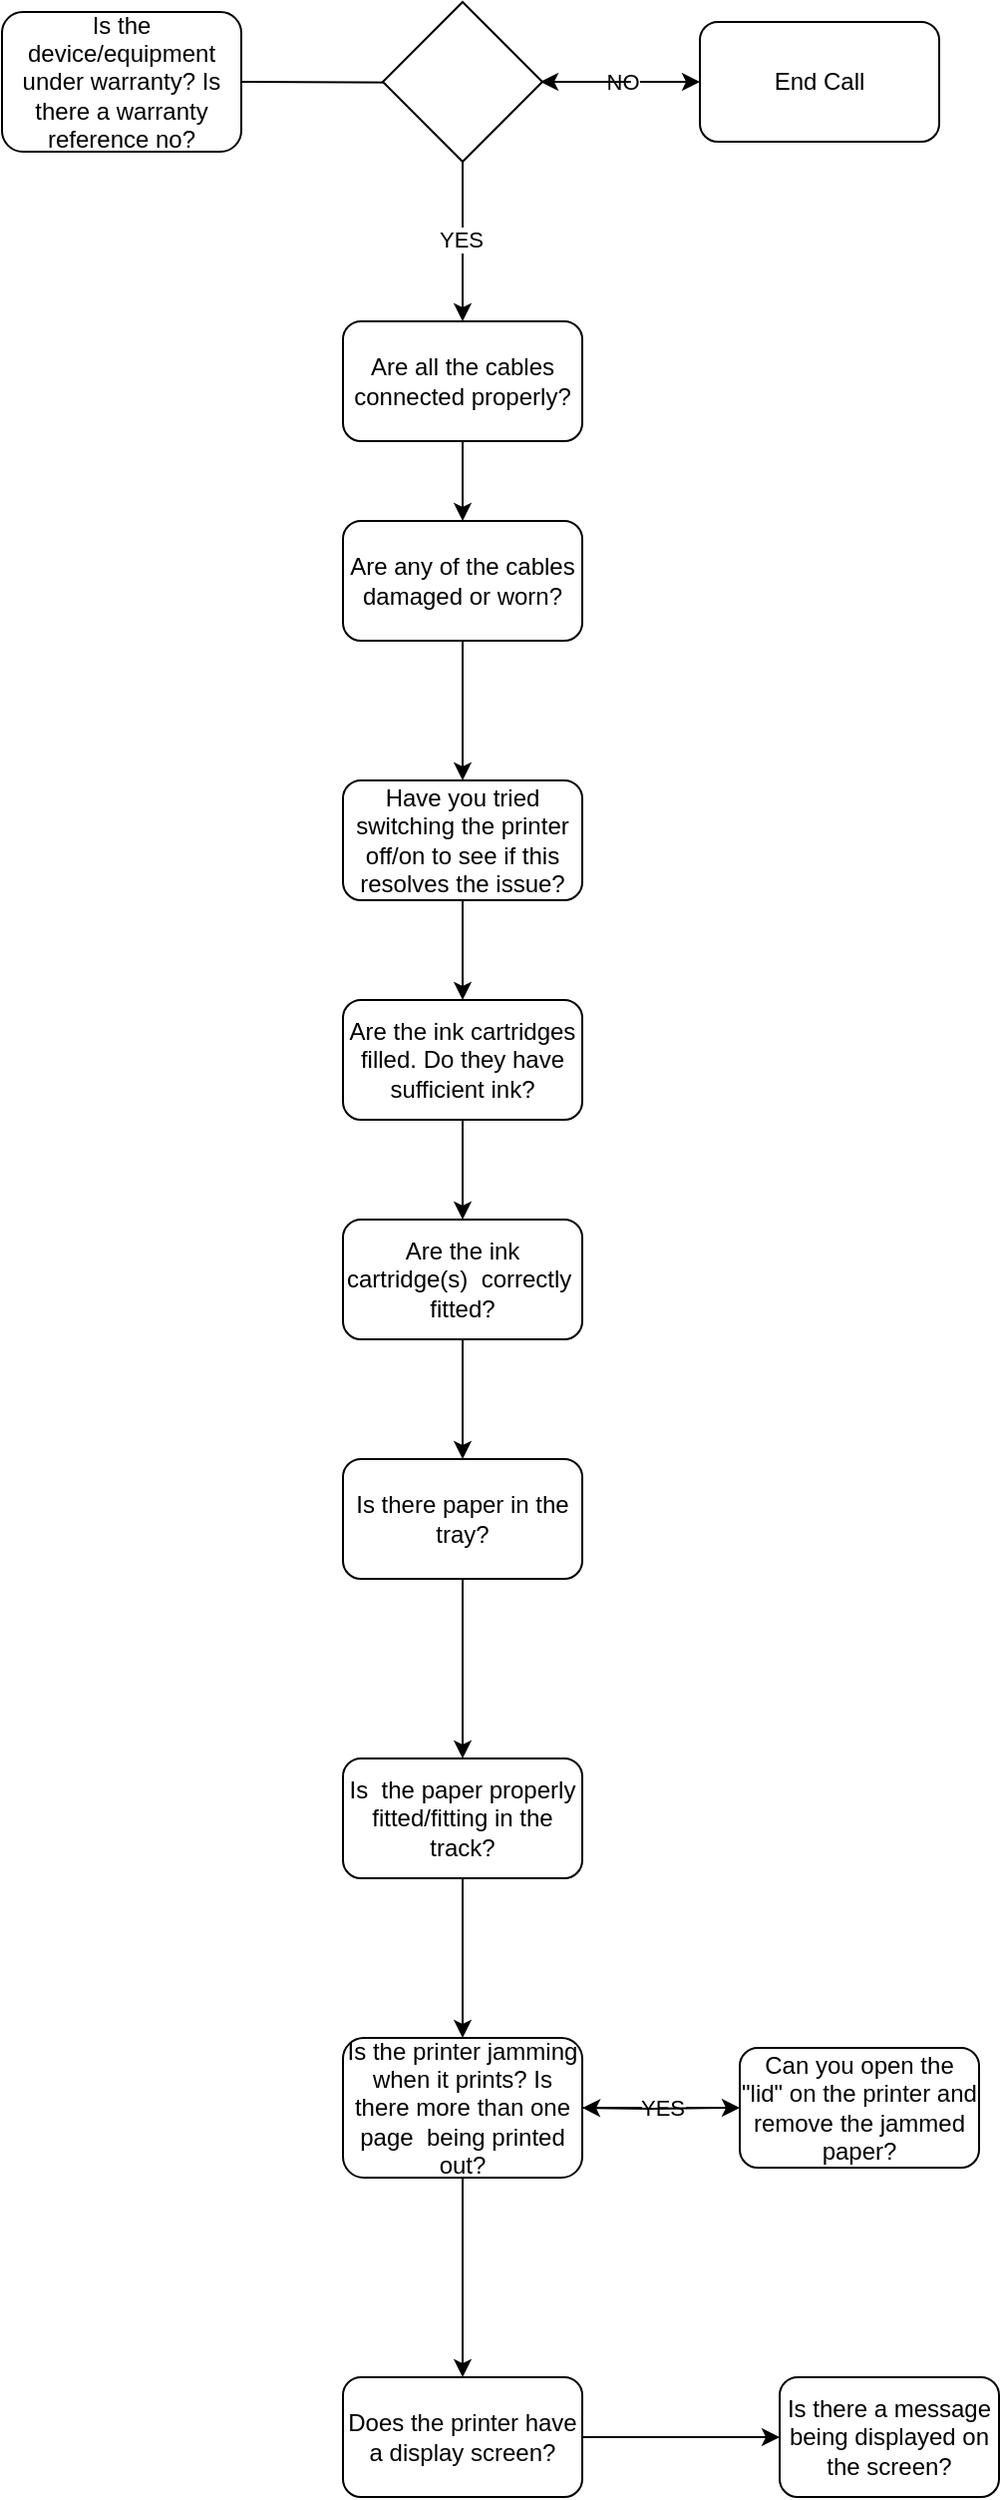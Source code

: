 <mxfile version="14.4.6" type="github">
  <diagram id="DM9bzLAxxgltcUpwpXC7" name="Page-1">
    <mxGraphModel dx="782" dy="469" grid="1" gridSize="10" guides="1" tooltips="1" connect="1" arrows="1" fold="1" page="1" pageScale="1" pageWidth="850" pageHeight="1100" math="0" shadow="0">
      <root>
        <mxCell id="0" />
        <mxCell id="1" parent="0" />
        <mxCell id="4yBhDFMyqruRVCVulNQJ-2" value="Are all the cables connected properly?" style="rounded=1;whiteSpace=wrap;html=1;" parent="1" vertex="1">
          <mxGeometry x="211" y="160" width="120" height="60" as="geometry" />
        </mxCell>
        <mxCell id="4yBhDFMyqruRVCVulNQJ-4" value="Are the ink cartridge(s)&amp;nbsp; correctly&amp;nbsp; fitted?" style="rounded=1;whiteSpace=wrap;html=1;" parent="1" vertex="1">
          <mxGeometry x="211" y="610" width="120" height="60" as="geometry" />
        </mxCell>
        <mxCell id="4yBhDFMyqruRVCVulNQJ-8" value="Is there paper in the tray?" style="rounded=1;whiteSpace=wrap;html=1;" parent="1" vertex="1">
          <mxGeometry x="211" y="730" width="120" height="60" as="geometry" />
        </mxCell>
        <mxCell id="4yBhDFMyqruRVCVulNQJ-11" value="" style="endArrow=classic;html=1;exitX=0.5;exitY=1;exitDx=0;exitDy=0;entryX=0.5;entryY=0;entryDx=0;entryDy=0;" parent="1" source="4yBhDFMyqruRVCVulNQJ-8" target="4yBhDFMyqruRVCVulNQJ-9" edge="1">
          <mxGeometry width="50" height="50" relative="1" as="geometry">
            <mxPoint x="380" y="360" as="sourcePoint" />
            <mxPoint x="430" y="310" as="targetPoint" />
          </mxGeometry>
        </mxCell>
        <mxCell id="4yBhDFMyqruRVCVulNQJ-13" value="" style="endArrow=classic;html=1;exitX=0.5;exitY=1;exitDx=0;exitDy=0;entryX=0.5;entryY=0;entryDx=0;entryDy=0;" parent="1" source="4yBhDFMyqruRVCVulNQJ-9" target="4yBhDFMyqruRVCVulNQJ-12" edge="1">
          <mxGeometry width="50" height="50" relative="1" as="geometry">
            <mxPoint x="380" y="520" as="sourcePoint" />
            <mxPoint x="430" y="470" as="targetPoint" />
          </mxGeometry>
        </mxCell>
        <mxCell id="4yBhDFMyqruRVCVulNQJ-15" value="YES" style="endArrow=classic;html=1;exitX=1;exitY=0.5;exitDx=0;exitDy=0;" parent="1" source="4yBhDFMyqruRVCVulNQJ-12" edge="1">
          <mxGeometry width="50" height="50" relative="1" as="geometry">
            <mxPoint x="331" y="520" as="sourcePoint" />
            <mxPoint x="410" y="1055" as="targetPoint" />
          </mxGeometry>
        </mxCell>
        <mxCell id="glfFEV-y2ePTvhI2m1Fg-1" value="" style="edgeStyle=orthogonalEdgeStyle;rounded=0;orthogonalLoop=1;jettySize=auto;html=1;" edge="1" parent="1" target="4yBhDFMyqruRVCVulNQJ-12">
          <mxGeometry relative="1" as="geometry">
            <mxPoint x="400" y="1055" as="sourcePoint" />
          </mxGeometry>
        </mxCell>
        <mxCell id="4yBhDFMyqruRVCVulNQJ-18" value="Can you open the &quot;lid&quot; on the printer and remove the jammed paper?" style="rounded=1;whiteSpace=wrap;html=1;" parent="1" vertex="1">
          <mxGeometry x="410" y="1025" width="120" height="60" as="geometry" />
        </mxCell>
        <mxCell id="4yBhDFMyqruRVCVulNQJ-21" value="Does the printer have a display screen?" style="rounded=1;whiteSpace=wrap;html=1;" parent="1" vertex="1">
          <mxGeometry x="211" y="1190" width="120" height="60" as="geometry" />
        </mxCell>
        <mxCell id="4yBhDFMyqruRVCVulNQJ-27" value="Is there a message being displayed on the screen?" style="rounded=1;whiteSpace=wrap;html=1;" parent="1" vertex="1">
          <mxGeometry x="430" y="1190" width="110" height="60" as="geometry" />
        </mxCell>
        <mxCell id="4yBhDFMyqruRVCVulNQJ-37" value="" style="endArrow=classic;html=1;exitX=1;exitY=0.5;exitDx=0;exitDy=0;" parent="1" source="4yBhDFMyqruRVCVulNQJ-21" edge="1">
          <mxGeometry width="50" height="50" relative="1" as="geometry">
            <mxPoint x="380" y="650" as="sourcePoint" />
            <mxPoint x="430" y="1220" as="targetPoint" />
          </mxGeometry>
        </mxCell>
        <mxCell id="4yBhDFMyqruRVCVulNQJ-42" value="" style="edgeStyle=orthogonalEdgeStyle;rounded=0;orthogonalLoop=1;jettySize=auto;html=1;" parent="1" target="4yBhDFMyqruRVCVulNQJ-2" edge="1">
          <mxGeometry relative="1" as="geometry">
            <mxPoint x="160" y="40" as="sourcePoint" />
          </mxGeometry>
        </mxCell>
        <mxCell id="4yBhDFMyqruRVCVulNQJ-54" value="YES" style="edgeLabel;html=1;align=center;verticalAlign=middle;resizable=0;points=[];" parent="4yBhDFMyqruRVCVulNQJ-42" vertex="1" connectable="0">
          <mxGeometry x="0.641" y="-1" relative="1" as="geometry">
            <mxPoint as="offset" />
          </mxGeometry>
        </mxCell>
        <mxCell id="4yBhDFMyqruRVCVulNQJ-41" value="Is the device/equipment under warranty? Is there a warranty reference no?" style="rounded=1;whiteSpace=wrap;html=1;" parent="1" vertex="1">
          <mxGeometry x="40" y="5" width="120" height="70" as="geometry" />
        </mxCell>
        <mxCell id="4yBhDFMyqruRVCVulNQJ-45" value="" style="rhombus;whiteSpace=wrap;html=1;" parent="1" vertex="1">
          <mxGeometry x="231" width="80" height="80" as="geometry" />
        </mxCell>
        <mxCell id="4yBhDFMyqruRVCVulNQJ-46" value="End Call" style="rounded=1;whiteSpace=wrap;html=1;" parent="1" vertex="1">
          <mxGeometry x="390" y="10" width="120" height="60" as="geometry" />
        </mxCell>
        <mxCell id="4yBhDFMyqruRVCVulNQJ-47" value="NO" style="endArrow=classic;html=1;exitX=1;exitY=0.5;exitDx=0;exitDy=0;" parent="1" source="4yBhDFMyqruRVCVulNQJ-45" edge="1">
          <mxGeometry width="50" height="50" relative="1" as="geometry">
            <mxPoint x="480" y="250" as="sourcePoint" />
            <mxPoint x="390" y="40" as="targetPoint" />
          </mxGeometry>
        </mxCell>
        <mxCell id="4yBhDFMyqruRVCVulNQJ-48" value="" style="endArrow=classic;html=1;" parent="1" edge="1">
          <mxGeometry width="50" height="50" relative="1" as="geometry">
            <mxPoint x="331" y="40" as="sourcePoint" />
            <mxPoint x="310" y="40" as="targetPoint" />
            <Array as="points">
              <mxPoint x="360" y="40" />
            </Array>
          </mxGeometry>
        </mxCell>
        <mxCell id="WzJTZNadlbP6d_cG09nK-1" value="" style="endArrow=classic;html=1;entryX=0.5;entryY=0;entryDx=0;entryDy=0;" parent="1" source="4yBhDFMyqruRVCVulNQJ-24" target="4yBhDFMyqruRVCVulNQJ-4" edge="1">
          <mxGeometry width="50" height="50" relative="1" as="geometry">
            <mxPoint x="271" y="220" as="sourcePoint" />
            <mxPoint x="310" y="200" as="targetPoint" />
          </mxGeometry>
        </mxCell>
        <mxCell id="WzJTZNadlbP6d_cG09nK-2" value="" style="endArrow=classic;html=1;entryX=0.5;entryY=0;entryDx=0;entryDy=0;exitX=0.5;exitY=1;exitDx=0;exitDy=0;" parent="1" source="4yBhDFMyqruRVCVulNQJ-4" target="4yBhDFMyqruRVCVulNQJ-8" edge="1">
          <mxGeometry width="50" height="50" relative="1" as="geometry">
            <mxPoint x="271" y="340" as="sourcePoint" />
            <mxPoint x="310" y="200" as="targetPoint" />
          </mxGeometry>
        </mxCell>
        <mxCell id="4yBhDFMyqruRVCVulNQJ-12" value="Is the printer jamming when it prints? Is there more than one page&amp;nbsp; being printed out?" style="rounded=1;whiteSpace=wrap;html=1;" parent="1" vertex="1">
          <mxGeometry x="211" y="1020" width="120" height="70" as="geometry" />
        </mxCell>
        <mxCell id="4yBhDFMyqruRVCVulNQJ-24" value="Are the ink cartridges filled. Do they have sufficient ink?" style="rounded=1;whiteSpace=wrap;html=1;" parent="1" vertex="1">
          <mxGeometry x="211" y="500" width="120" height="60" as="geometry" />
        </mxCell>
        <mxCell id="WzJTZNadlbP6d_cG09nK-4" value="" style="endArrow=classic;html=1;entryX=0.5;entryY=0;entryDx=0;entryDy=0;" parent="1" source="WzJTZNadlbP6d_cG09nK-9" target="4yBhDFMyqruRVCVulNQJ-24" edge="1">
          <mxGeometry width="50" height="50" relative="1" as="geometry">
            <mxPoint x="271" y="220" as="sourcePoint" />
            <mxPoint x="271" y="330" as="targetPoint" />
          </mxGeometry>
        </mxCell>
        <mxCell id="4yBhDFMyqruRVCVulNQJ-9" value="Is&amp;nbsp; the paper properly fitted/fitting in the track?" style="rounded=1;whiteSpace=wrap;html=1;" parent="1" vertex="1">
          <mxGeometry x="211" y="880" width="120" height="60" as="geometry" />
        </mxCell>
        <mxCell id="WzJTZNadlbP6d_cG09nK-7" value="" style="endArrow=classic;html=1;exitX=0.5;exitY=1;exitDx=0;exitDy=0;entryX=0.5;entryY=0;entryDx=0;entryDy=0;" parent="1" source="4yBhDFMyqruRVCVulNQJ-12" target="4yBhDFMyqruRVCVulNQJ-21" edge="1">
          <mxGeometry width="50" height="50" relative="1" as="geometry">
            <mxPoint x="260" y="1080" as="sourcePoint" />
            <mxPoint x="310" y="1030" as="targetPoint" />
          </mxGeometry>
        </mxCell>
        <mxCell id="WzJTZNadlbP6d_cG09nK-8" value="Are any of the cables damaged or worn?" style="rounded=1;whiteSpace=wrap;html=1;" parent="1" vertex="1">
          <mxGeometry x="211" y="260" width="120" height="60" as="geometry" />
        </mxCell>
        <mxCell id="bw0RK2IIB_m12Rpo3L3k-1" value="" style="endArrow=classic;html=1;entryX=0.5;entryY=0;entryDx=0;entryDy=0;" parent="1" target="WzJTZNadlbP6d_cG09nK-8" edge="1">
          <mxGeometry width="50" height="50" relative="1" as="geometry">
            <mxPoint x="271" y="220" as="sourcePoint" />
            <mxPoint x="271" y="410" as="targetPoint" />
          </mxGeometry>
        </mxCell>
        <mxCell id="WzJTZNadlbP6d_cG09nK-9" value="Have you tried switching the printer off/on to see if this resolves the issue?" style="rounded=1;whiteSpace=wrap;html=1;" parent="1" vertex="1">
          <mxGeometry x="211" y="390" width="120" height="60" as="geometry" />
        </mxCell>
        <mxCell id="bw0RK2IIB_m12Rpo3L3k-2" value="" style="endArrow=classic;html=1;entryX=0.5;entryY=0;entryDx=0;entryDy=0;" parent="1" source="WzJTZNadlbP6d_cG09nK-8" target="WzJTZNadlbP6d_cG09nK-9" edge="1">
          <mxGeometry width="50" height="50" relative="1" as="geometry">
            <mxPoint x="271" y="290" as="sourcePoint" />
            <mxPoint x="271" y="410" as="targetPoint" />
          </mxGeometry>
        </mxCell>
      </root>
    </mxGraphModel>
  </diagram>
</mxfile>
